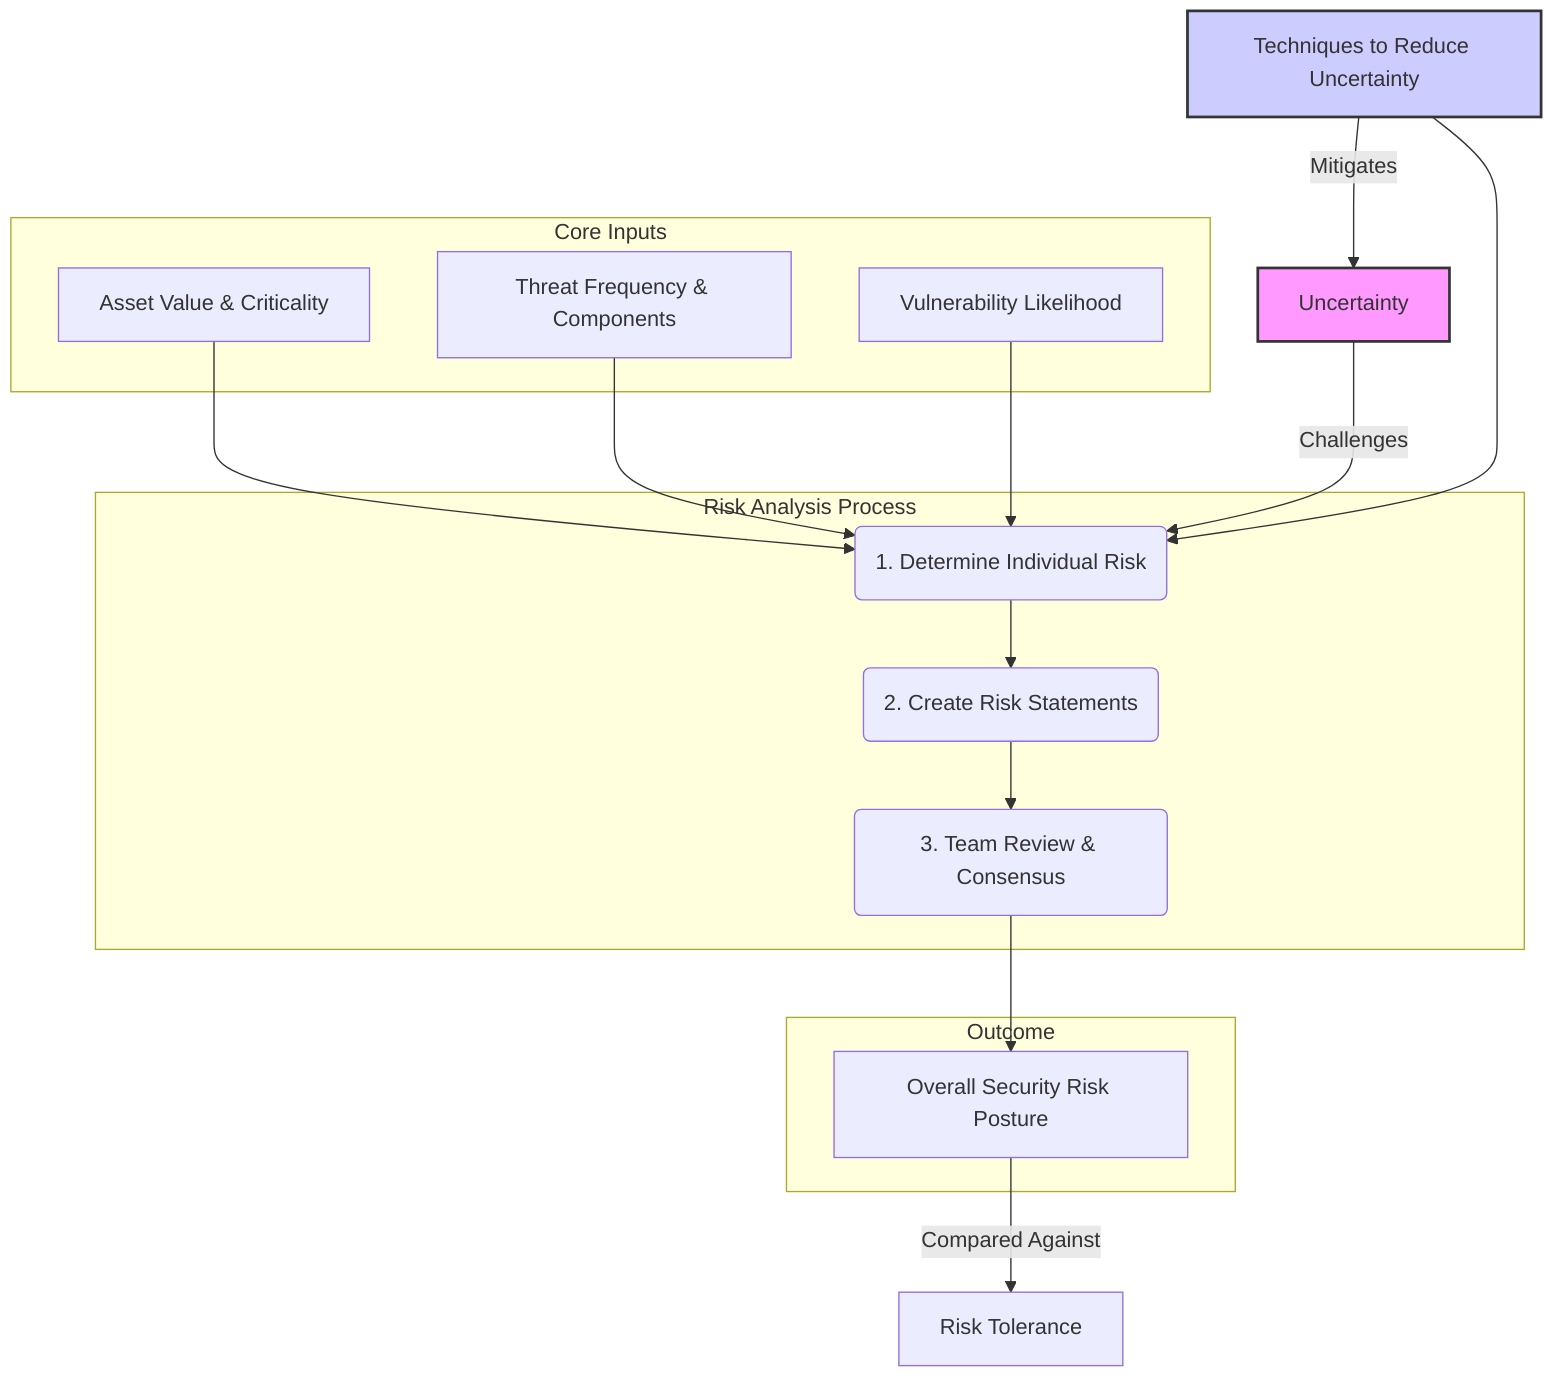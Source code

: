 graph TD
    subgraph Core Inputs
        A[Asset Value & Criticality]
        T[Threat Frequency & Components]
        V[Vulnerability Likelihood]
    end

    subgraph Risk Analysis Process
        direction LR
        D(1. Determine Individual Risk) --> C(2. Create Risk Statements) --> R(3. Team Review & Consensus)
    end

    subgraph Outcome
        O[Overall Security Risk Posture]
    end

    A --> D
    T --> D
    V --> D

    U[Uncertainty] -- Challenges --> D
    RU[Techniques to Reduce Uncertainty] -- Mitigates --> U
    RU --> D

    R --> O
    RT[Risk Tolerance]
    O -- Compared Against --> RT

    style U fill:#f9f,stroke:#333,stroke-width:2px
    style RU fill:#ccf,stroke:#333,stroke-width:2px